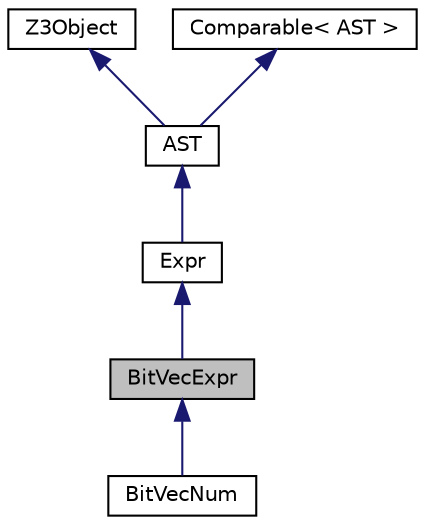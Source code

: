 digraph "BitVecExpr"
{
  edge [fontname="Helvetica",fontsize="10",labelfontname="Helvetica",labelfontsize="10"];
  node [fontname="Helvetica",fontsize="10",shape=record];
  Node0 [label="BitVecExpr",height=0.2,width=0.4,color="black", fillcolor="grey75", style="filled", fontcolor="black"];
  Node1 -> Node0 [dir="back",color="midnightblue",fontsize="10",style="solid",fontname="Helvetica"];
  Node1 [label="Expr",height=0.2,width=0.4,color="black", fillcolor="white", style="filled",URL="$classcom_1_1microsoft_1_1z3_1_1_expr.html"];
  Node2 -> Node1 [dir="back",color="midnightblue",fontsize="10",style="solid",fontname="Helvetica"];
  Node2 [label="AST",height=0.2,width=0.4,color="black", fillcolor="white", style="filled",URL="$classcom_1_1microsoft_1_1z3_1_1_a_s_t.html"];
  Node3 -> Node2 [dir="back",color="midnightblue",fontsize="10",style="solid",fontname="Helvetica"];
  Node3 [label="Z3Object",height=0.2,width=0.4,color="black", fillcolor="white", style="filled",URL="$classcom_1_1microsoft_1_1z3_1_1_z3_object.html"];
  Node4 -> Node2 [dir="back",color="midnightblue",fontsize="10",style="solid",fontname="Helvetica"];
  Node4 [label="Comparable\< AST \>",height=0.2,width=0.4,color="black", fillcolor="white", style="filled",URL="$class_comparable.html"];
  Node0 -> Node5 [dir="back",color="midnightblue",fontsize="10",style="solid",fontname="Helvetica"];
  Node5 [label="BitVecNum",height=0.2,width=0.4,color="black", fillcolor="white", style="filled",URL="$classcom_1_1microsoft_1_1z3_1_1_bit_vec_num.html"];
}
